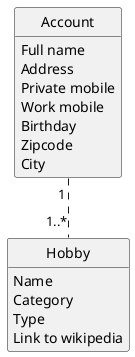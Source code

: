@startuml
'https://plantuml.com/class-diagram

hide circle
hide methods

class Account{
Full name
Address
Private mobile
Work mobile
Birthday
Zipcode
City
}

class Hobby{
Name
Category
Type
Link to wikipedia
}

Account "1 " .. "1..*" Hobby
@enduml